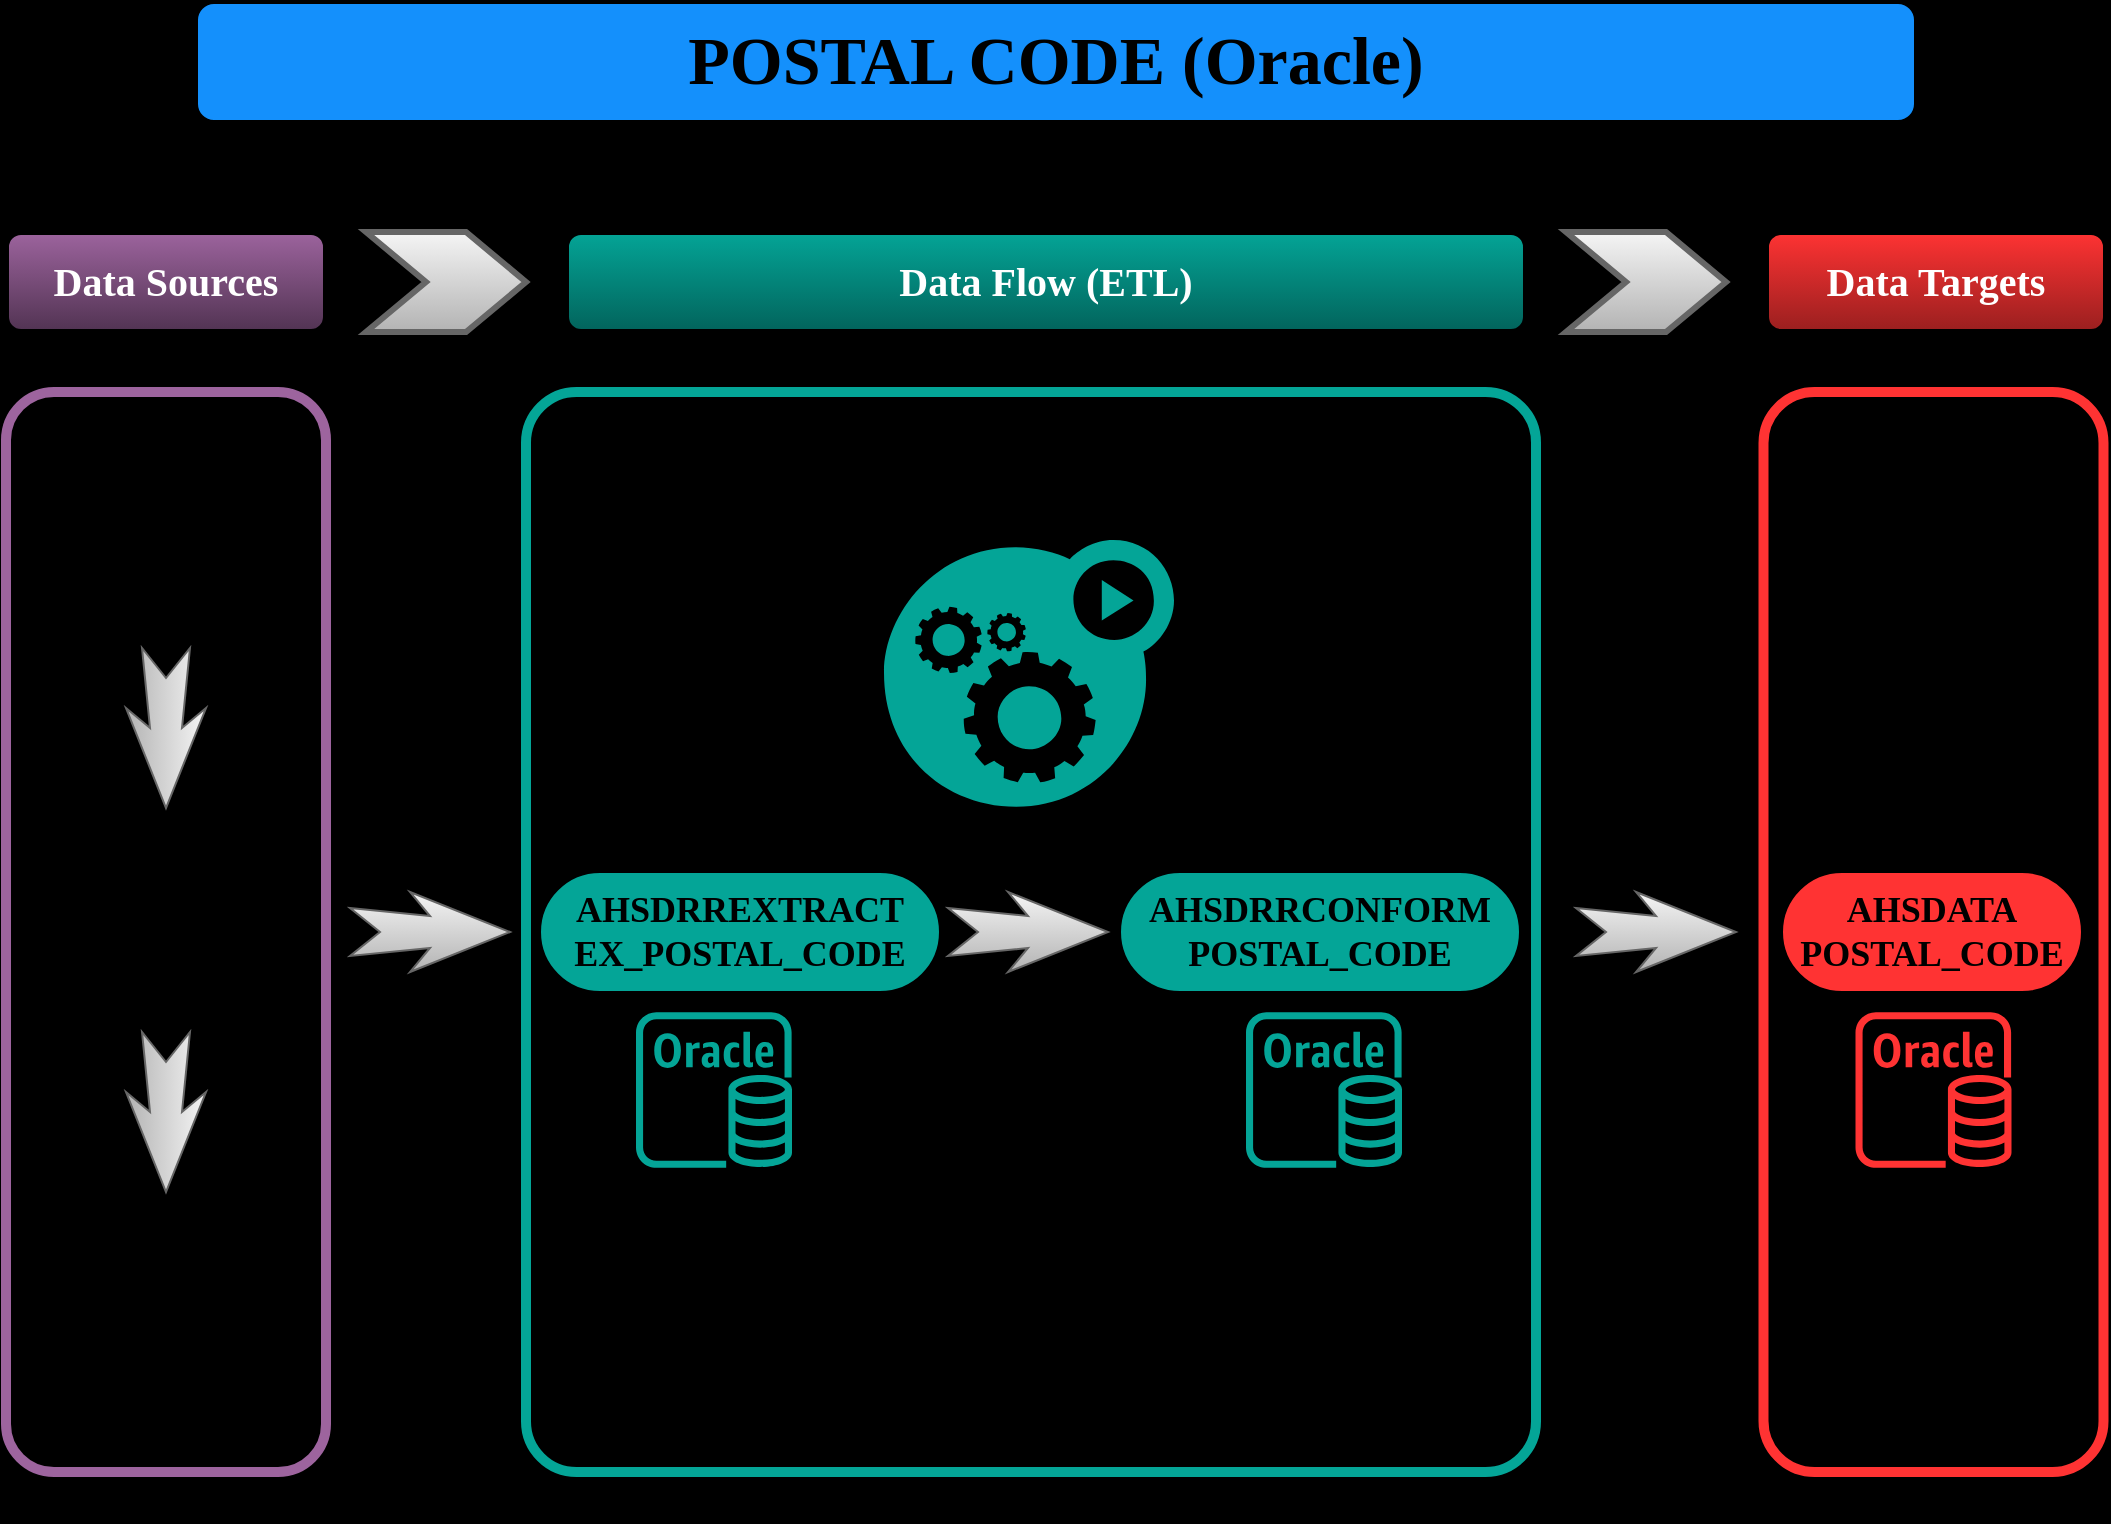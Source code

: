 <mxfile version="21.6.8" type="github">
  <diagram name="Page-1" id="2YBvvXClWsGukQMizWep">
    <mxGraphModel dx="1313" dy="678" grid="0" gridSize="10" guides="1" tooltips="1" connect="1" arrows="1" fold="1" page="1" pageScale="1" pageWidth="1100" pageHeight="850" background="#000000" math="0" shadow="0">
      <root>
        <mxCell id="0" />
        <mxCell id="1" parent="0" />
        <mxCell id="Vc_qNqWKN2TwWsNFO-2Q-61" value="" style="group" vertex="1" connectable="0" parent="1">
          <mxGeometry x="39" y="81" width="1050" height="760" as="geometry" />
        </mxCell>
        <mxCell id="Vc_qNqWKN2TwWsNFO-2Q-7" value="&lt;font face=&quot;Tahoma&quot; size=&quot;1&quot; style=&quot;&quot;&gt;&lt;b style=&quot;font-size: 34px;&quot;&gt;POSTAL CODE (Oracle)&lt;/b&gt;&lt;/font&gt;" style="rounded=1;whiteSpace=wrap;html=1;fillColor=#1490FC;strokeColor=#000000;strokeWidth=2;flipH=1;flipV=1;" vertex="1" parent="Vc_qNqWKN2TwWsNFO-2Q-61">
          <mxGeometry x="95" width="860" height="60" as="geometry" />
        </mxCell>
        <mxCell id="Vc_qNqWKN2TwWsNFO-2Q-53" value="" style="group" vertex="1" connectable="0" parent="Vc_qNqWKN2TwWsNFO-2Q-61">
          <mxGeometry y="115" width="1050" height="50" as="geometry" />
        </mxCell>
        <mxCell id="Vc_qNqWKN2TwWsNFO-2Q-2" value="&lt;font color=&quot;#ffffff&quot; style=&quot;font-size: 20px;&quot;&gt;Data Sources&lt;/font&gt;" style="rounded=1;whiteSpace=wrap;html=1;fontSize=17;fontStyle=1;fillColor=#9D649E;strokeColor=#000000;strokeWidth=3;fontFamily=Tahoma;gradientColor=#513352;" vertex="1" parent="Vc_qNqWKN2TwWsNFO-2Q-53">
          <mxGeometry width="160" height="50" as="geometry" />
        </mxCell>
        <mxCell id="Vc_qNqWKN2TwWsNFO-2Q-6" value="&lt;font color=&quot;#ffffff&quot; face=&quot;Tahoma&quot; style=&quot;font-size: 20px;&quot;&gt;Data Targets&lt;/font&gt;" style="rounded=1;whiteSpace=wrap;html=1;fontSize=17;fontStyle=1;strokeWidth=3;fillColor=#FF3333;strokeColor=#000000;gradientColor=#991F1F;" vertex="1" parent="Vc_qNqWKN2TwWsNFO-2Q-53">
          <mxGeometry x="880" width="170" height="50" as="geometry" />
        </mxCell>
        <mxCell id="Vc_qNqWKN2TwWsNFO-2Q-17" value="" style="html=1;shadow=0;dashed=0;align=center;verticalAlign=middle;shape=mxgraph.arrows2.arrow;dy=0;dx=30;notch=30;fillColor=#f5f5f5;gradientColor=#b3b3b3;strokeColor=#666666;strokeWidth=3;" vertex="1" parent="Vc_qNqWKN2TwWsNFO-2Q-53">
          <mxGeometry x="180" width="80" height="50" as="geometry" />
        </mxCell>
        <mxCell id="Vc_qNqWKN2TwWsNFO-2Q-18" value="" style="html=1;shadow=0;dashed=0;align=center;verticalAlign=middle;shape=mxgraph.arrows2.arrow;dy=0;dx=30;notch=30;fillColor=#f5f5f5;gradientColor=#b3b3b3;strokeColor=#666666;strokeWidth=3;" vertex="1" parent="Vc_qNqWKN2TwWsNFO-2Q-53">
          <mxGeometry x="780" width="80" height="50" as="geometry" />
        </mxCell>
        <mxCell id="Vc_qNqWKN2TwWsNFO-2Q-19" value="&lt;font color=&quot;#ffffff&quot; style=&quot;font-size: 20px;&quot;&gt;Data Flow (ETL)&lt;/font&gt;" style="rounded=1;whiteSpace=wrap;html=1;fontSize=17;fontStyle=1;strokeWidth=3;fontFamily=Tahoma;fillColor=#04A597;strokeColor=#000000;fontColor=#000000;gradientColor=#02635B;" vertex="1" parent="Vc_qNqWKN2TwWsNFO-2Q-53">
          <mxGeometry x="280" width="480" height="50" as="geometry" />
        </mxCell>
        <mxCell id="Vc_qNqWKN2TwWsNFO-2Q-42" value="" style="html=1;shadow=0;dashed=0;align=center;verticalAlign=middle;shape=mxgraph.arrows2.stylisedArrow;dy=0.6;dx=40;notch=15;feather=0.4;direction=east;fillColor=#f5f5f5;gradientColor=#b3b3b3;strokeColor=#666666;" vertex="1" parent="Vc_qNqWKN2TwWsNFO-2Q-61">
          <mxGeometry x="172" y="445" width="80" height="40" as="geometry" />
        </mxCell>
        <mxCell id="Vc_qNqWKN2TwWsNFO-2Q-52" value="" style="html=1;shadow=0;dashed=0;align=center;verticalAlign=middle;shape=mxgraph.arrows2.stylisedArrow;dy=0.6;dx=40;notch=15;feather=0.4;direction=east;fillColor=#f5f5f5;gradientColor=#b3b3b3;strokeColor=#666666;" vertex="1" parent="Vc_qNqWKN2TwWsNFO-2Q-61">
          <mxGeometry x="785" y="445" width="80" height="40" as="geometry" />
        </mxCell>
        <mxCell id="Vc_qNqWKN2TwWsNFO-2Q-54" value="" style="group;fillColor=#000000;" vertex="1" connectable="0" parent="Vc_qNqWKN2TwWsNFO-2Q-61">
          <mxGeometry x="878.75" y="195" width="170" height="540" as="geometry" />
        </mxCell>
        <mxCell id="Vc_qNqWKN2TwWsNFO-2Q-21" value="" style="rounded=1;whiteSpace=wrap;html=1;fontSize=17;fontStyle=1;fillColor=#000000;strokeColor=#FF3333;strokeWidth=5;" vertex="1" parent="Vc_qNqWKN2TwWsNFO-2Q-54">
          <mxGeometry width="170" height="540" as="geometry" />
        </mxCell>
        <mxCell id="Vc_qNqWKN2TwWsNFO-2Q-36" value="&lt;font style=&quot;font-size: 18px;&quot; face=&quot;Tahoma&quot;&gt;&lt;b style=&quot;&quot;&gt;AHSDATA&lt;br&gt;POSTAL_CODE&lt;/b&gt;&lt;/font&gt;" style="html=1;dashed=0;whiteSpace=wrap;shape=mxgraph.dfd.start;fillColor=#FF3333;" vertex="1" parent="Vc_qNqWKN2TwWsNFO-2Q-54">
          <mxGeometry x="9.25" y="240" width="150" height="60" as="geometry" />
        </mxCell>
        <mxCell id="Vc_qNqWKN2TwWsNFO-2Q-47" value="" style="sketch=0;outlineConnect=0;fontColor=#232F3E;gradientColor=none;fillColor=#FF3333;strokeColor=none;dashed=0;verticalLabelPosition=bottom;verticalAlign=top;align=center;html=1;fontSize=12;fontStyle=0;aspect=fixed;pointerEvents=1;shape=mxgraph.aws4.rds_oracle_instance;" vertex="1" parent="Vc_qNqWKN2TwWsNFO-2Q-54">
          <mxGeometry x="46" y="310" width="78" height="78" as="geometry" />
        </mxCell>
        <mxCell id="Vc_qNqWKN2TwWsNFO-2Q-56" value="" style="group;labelBackgroundColor=default;fillColor=#000000;" vertex="1" connectable="0" parent="Vc_qNqWKN2TwWsNFO-2Q-61">
          <mxGeometry y="195" width="160" height="540" as="geometry" />
        </mxCell>
        <mxCell id="Vc_qNqWKN2TwWsNFO-2Q-13" value="" style="rounded=1;whiteSpace=wrap;html=1;fontSize=17;fontStyle=1;fillColor=#000000;strokeColor=#9D649E;strokeWidth=5;container=0;labelBackgroundColor=#000000;fontColor=#FFFFFF;" vertex="1" parent="Vc_qNqWKN2TwWsNFO-2Q-56">
          <mxGeometry width="160" height="540" as="geometry" />
        </mxCell>
        <mxCell id="Vc_qNqWKN2TwWsNFO-2Q-27" value="" style="shape=image;html=1;verticalAlign=top;verticalLabelPosition=bottom;labelBackgroundColor=#ffffff;imageAspect=0;aspect=fixed;image=https://cdn1.iconfinder.com/data/icons/DarkGlass_Reworked/128x128/mimetypes/zip3.png;container=0;" vertex="1" parent="Vc_qNqWKN2TwWsNFO-2Q-56">
          <mxGeometry x="30" y="20" width="100" height="100" as="geometry" />
        </mxCell>
        <mxCell id="Vc_qNqWKN2TwWsNFO-2Q-29" value="" style="shape=image;html=1;verticalAlign=top;verticalLabelPosition=bottom;labelBackgroundColor=#ffffff;imageAspect=0;aspect=fixed;image=https://cdn0.iconfinder.com/data/icons/Hosting_Icons/128/ftp-px-png.png;container=0;" vertex="1" parent="Vc_qNqWKN2TwWsNFO-2Q-56">
          <mxGeometry x="30" y="210" width="100" height="100" as="geometry" />
        </mxCell>
        <mxCell id="Vc_qNqWKN2TwWsNFO-2Q-30" value="" style="shape=image;html=1;verticalAlign=top;verticalLabelPosition=bottom;labelBackgroundColor=#ffffff;imageAspect=0;aspect=fixed;image=https://cdn3.iconfinder.com/data/icons/cad-database-presentation-spreadsheet-vector-fil-2/512/19-128.png;container=0;" vertex="1" parent="Vc_qNqWKN2TwWsNFO-2Q-56">
          <mxGeometry x="30" y="420" width="100" height="100" as="geometry" />
        </mxCell>
        <mxCell id="Vc_qNqWKN2TwWsNFO-2Q-32" value="" style="html=1;shadow=0;dashed=0;align=center;verticalAlign=middle;shape=mxgraph.arrows2.stylisedArrow;dy=0.6;dx=40;notch=15;feather=0.4;direction=south;container=0;fillColor=#f5f5f5;gradientColor=#b3b3b3;strokeColor=#666666;" vertex="1" parent="Vc_qNqWKN2TwWsNFO-2Q-56">
          <mxGeometry x="60" y="128" width="40" height="80" as="geometry" />
        </mxCell>
        <mxCell id="Vc_qNqWKN2TwWsNFO-2Q-33" value="" style="html=1;shadow=0;dashed=0;align=center;verticalAlign=middle;shape=mxgraph.arrows2.stylisedArrow;dy=0.6;dx=40;notch=15;feather=0.4;direction=south;container=0;fillColor=#f5f5f5;gradientColor=#b3b3b3;strokeColor=#666666;" vertex="1" parent="Vc_qNqWKN2TwWsNFO-2Q-56">
          <mxGeometry x="60" y="320" width="40" height="80" as="geometry" />
        </mxCell>
        <mxCell id="Vc_qNqWKN2TwWsNFO-2Q-57" value="" style="group;fillColor=#000000;" vertex="1" connectable="0" parent="Vc_qNqWKN2TwWsNFO-2Q-61">
          <mxGeometry x="260" y="195" width="505" height="540" as="geometry" />
        </mxCell>
        <mxCell id="Vc_qNqWKN2TwWsNFO-2Q-20" value="" style="rounded=1;whiteSpace=wrap;html=1;fontSize=17;fontStyle=1;fillColor=#000000;strokeColor=#04A597;strokeWidth=5;arcSize=5;container=0;" vertex="1" parent="Vc_qNqWKN2TwWsNFO-2Q-57">
          <mxGeometry width="505" height="540" as="geometry" />
        </mxCell>
        <mxCell id="Vc_qNqWKN2TwWsNFO-2Q-25" value="&lt;font style=&quot;font-size: 18px;&quot; face=&quot;Tahoma&quot;&gt;&lt;b style=&quot;&quot;&gt;AHSDRREXTRACT&lt;br&gt;EX_POSTAL_CODE&lt;/b&gt;&lt;/font&gt;" style="html=1;dashed=0;whiteSpace=wrap;shape=mxgraph.dfd.start;fillColor=#04A597;container=0;" vertex="1" parent="Vc_qNqWKN2TwWsNFO-2Q-57">
          <mxGeometry x="7" y="240" width="200" height="60" as="geometry" />
        </mxCell>
        <mxCell id="Vc_qNqWKN2TwWsNFO-2Q-26" value="&lt;font style=&quot;font-size: 18px;&quot; face=&quot;Tahoma&quot;&gt;&lt;b style=&quot;&quot;&gt;AHSDRRCONFORM&lt;br&gt;POSTAL_CODE&lt;/b&gt;&lt;/font&gt;" style="html=1;dashed=0;whiteSpace=wrap;shape=mxgraph.dfd.start;fillColor=#04A597;container=0;" vertex="1" parent="Vc_qNqWKN2TwWsNFO-2Q-57">
          <mxGeometry x="297" y="240" width="200" height="60" as="geometry" />
        </mxCell>
        <mxCell id="Vc_qNqWKN2TwWsNFO-2Q-40" value="" style="html=1;shadow=0;dashed=0;align=center;verticalAlign=middle;shape=mxgraph.arrows2.stylisedArrow;dy=0.6;dx=40;notch=15;feather=0.4;direction=east;fillColor=#f5f5f5;container=0;gradientColor=#b3b3b3;strokeColor=#666666;" vertex="1" parent="Vc_qNqWKN2TwWsNFO-2Q-57">
          <mxGeometry x="211" y="250" width="80" height="40" as="geometry" />
        </mxCell>
        <mxCell id="Vc_qNqWKN2TwWsNFO-2Q-45" value="" style="sketch=0;outlineConnect=0;fontColor=#232F3E;gradientColor=none;fillColor=#04A597;strokeColor=none;dashed=0;verticalLabelPosition=bottom;verticalAlign=top;align=center;html=1;fontSize=12;fontStyle=0;aspect=fixed;pointerEvents=1;shape=mxgraph.aws4.rds_oracle_instance;container=0;" vertex="1" parent="Vc_qNqWKN2TwWsNFO-2Q-57">
          <mxGeometry x="55" y="310" width="78" height="78" as="geometry" />
        </mxCell>
        <mxCell id="Vc_qNqWKN2TwWsNFO-2Q-46" value="" style="sketch=0;outlineConnect=0;fontColor=#232F3E;gradientColor=none;fillColor=#04A597;strokeColor=none;dashed=0;verticalLabelPosition=bottom;verticalAlign=top;align=center;html=1;fontSize=12;fontStyle=0;aspect=fixed;pointerEvents=1;shape=mxgraph.aws4.rds_oracle_instance;container=0;" vertex="1" parent="Vc_qNqWKN2TwWsNFO-2Q-57">
          <mxGeometry x="360" y="310" width="78" height="78" as="geometry" />
        </mxCell>
        <mxCell id="Vc_qNqWKN2TwWsNFO-2Q-62" value="" style="sketch=0;html=1;aspect=fixed;strokeColor=none;shadow=0;fillColor=#04A597;verticalAlign=top;labelPosition=center;verticalLabelPosition=bottom;shape=mxgraph.gcp2.gear_load" vertex="1" parent="Vc_qNqWKN2TwWsNFO-2Q-57">
          <mxGeometry x="179" y="74" width="145" height="133.4" as="geometry" />
        </mxCell>
      </root>
    </mxGraphModel>
  </diagram>
</mxfile>
